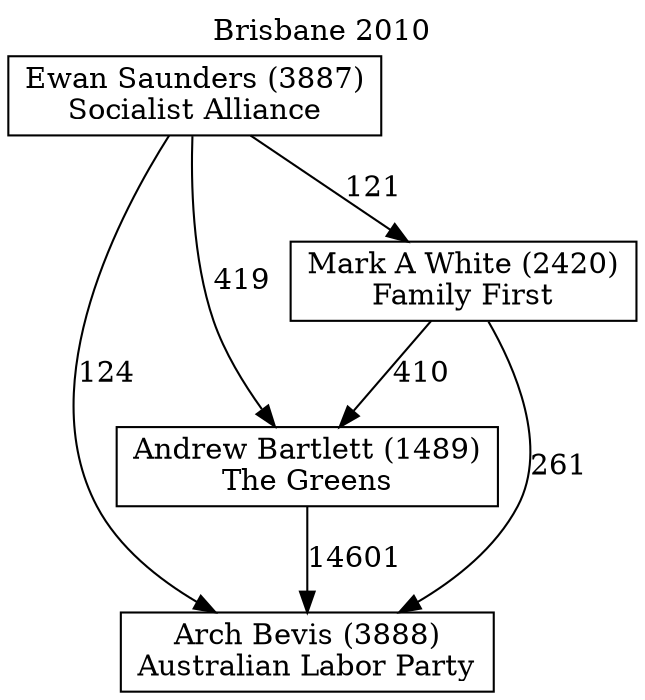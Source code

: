 // House preference flow
digraph "Arch Bevis (3888)_Brisbane_2010" {
	graph [label="Brisbane 2010" labelloc=t mclimit=10]
	node [shape=box]
	"Arch Bevis (3888)" [label="Arch Bevis (3888)
Australian Labor Party"]
	"Andrew Bartlett (1489)" [label="Andrew Bartlett (1489)
The Greens"]
	"Mark A White (2420)" [label="Mark A White (2420)
Family First"]
	"Ewan Saunders (3887)" [label="Ewan Saunders (3887)
Socialist Alliance"]
	"Andrew Bartlett (1489)" -> "Arch Bevis (3888)" [label=14601]
	"Mark A White (2420)" -> "Andrew Bartlett (1489)" [label=410]
	"Ewan Saunders (3887)" -> "Mark A White (2420)" [label=121]
	"Mark A White (2420)" -> "Arch Bevis (3888)" [label=261]
	"Ewan Saunders (3887)" -> "Arch Bevis (3888)" [label=124]
	"Ewan Saunders (3887)" -> "Andrew Bartlett (1489)" [label=419]
}
